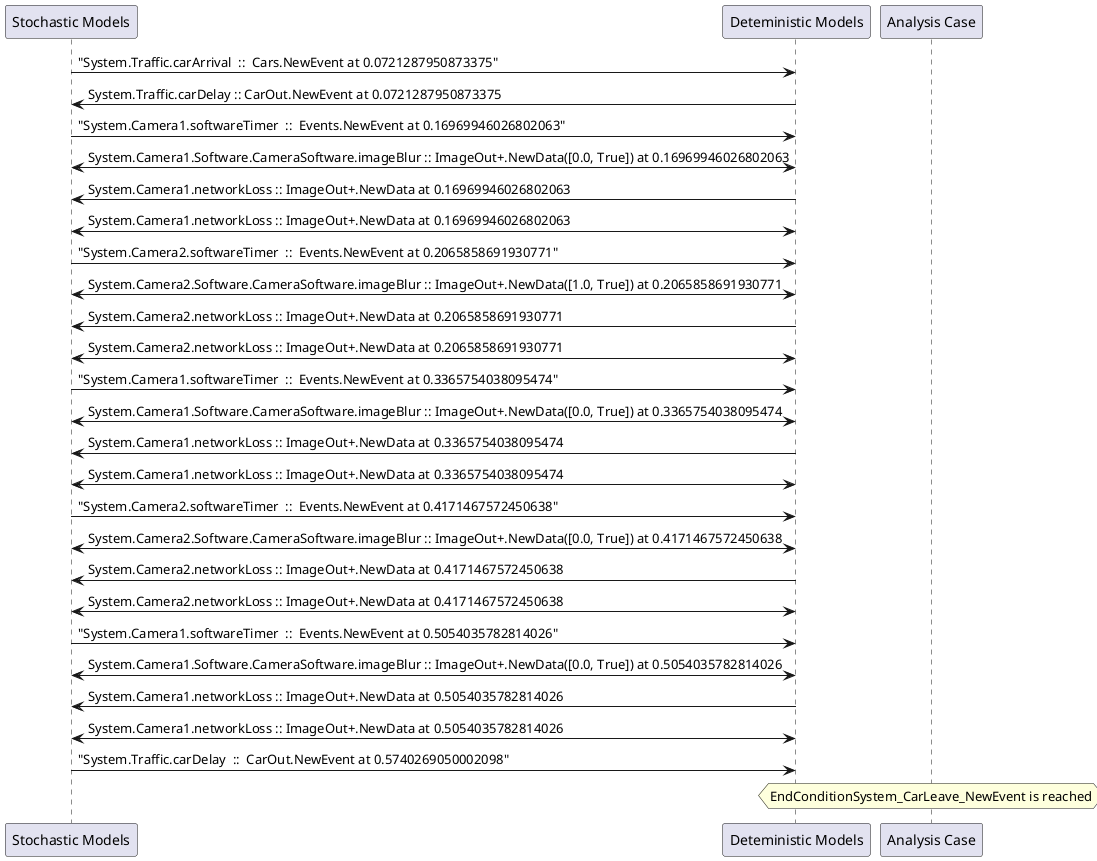 
	@startuml
	participant "Stochastic Models" as stochmodel
	participant "Deteministic Models" as detmodel
	participant "Analysis Case" as analysis
	{3878_stop} stochmodel -> detmodel : "System.Traffic.carArrival  ::  Cars.NewEvent at 0.0721287950873375"
{3886_start} detmodel -> stochmodel : System.Traffic.carDelay :: CarOut.NewEvent at 0.0721287950873375
{3848_stop} stochmodel -> detmodel : "System.Camera1.softwareTimer  ::  Events.NewEvent at 0.16969946026802063"
detmodel <-> stochmodel : System.Camera1.Software.CameraSoftware.imageBlur :: ImageOut+.NewData([0.0, True]) at 0.16969946026802063
detmodel -> stochmodel : System.Camera1.networkLoss :: ImageOut+.NewData at 0.16969946026802063
detmodel <-> stochmodel : System.Camera1.networkLoss :: ImageOut+.NewData at 0.16969946026802063
{3863_stop} stochmodel -> detmodel : "System.Camera2.softwareTimer  ::  Events.NewEvent at 0.2065858691930771"
detmodel <-> stochmodel : System.Camera2.Software.CameraSoftware.imageBlur :: ImageOut+.NewData([1.0, True]) at 0.2065858691930771
detmodel -> stochmodel : System.Camera2.networkLoss :: ImageOut+.NewData at 0.2065858691930771
detmodel <-> stochmodel : System.Camera2.networkLoss :: ImageOut+.NewData at 0.2065858691930771
{3849_stop} stochmodel -> detmodel : "System.Camera1.softwareTimer  ::  Events.NewEvent at 0.3365754038095474"
detmodel <-> stochmodel : System.Camera1.Software.CameraSoftware.imageBlur :: ImageOut+.NewData([0.0, True]) at 0.3365754038095474
detmodel -> stochmodel : System.Camera1.networkLoss :: ImageOut+.NewData at 0.3365754038095474
detmodel <-> stochmodel : System.Camera1.networkLoss :: ImageOut+.NewData at 0.3365754038095474
{3864_stop} stochmodel -> detmodel : "System.Camera2.softwareTimer  ::  Events.NewEvent at 0.4171467572450638"
detmodel <-> stochmodel : System.Camera2.Software.CameraSoftware.imageBlur :: ImageOut+.NewData([0.0, True]) at 0.4171467572450638
detmodel -> stochmodel : System.Camera2.networkLoss :: ImageOut+.NewData at 0.4171467572450638
detmodel <-> stochmodel : System.Camera2.networkLoss :: ImageOut+.NewData at 0.4171467572450638
{3850_stop} stochmodel -> detmodel : "System.Camera1.softwareTimer  ::  Events.NewEvent at 0.5054035782814026"
detmodel <-> stochmodel : System.Camera1.Software.CameraSoftware.imageBlur :: ImageOut+.NewData([0.0, True]) at 0.5054035782814026
detmodel -> stochmodel : System.Camera1.networkLoss :: ImageOut+.NewData at 0.5054035782814026
detmodel <-> stochmodel : System.Camera1.networkLoss :: ImageOut+.NewData at 0.5054035782814026
{3886_stop} stochmodel -> detmodel : "System.Traffic.carDelay  ::  CarOut.NewEvent at 0.5740269050002098"
{3886_start} <-> {3886_stop} : delay
hnote over analysis 
EndConditionSystem_CarLeave_NewEvent is reached
endnote
@enduml